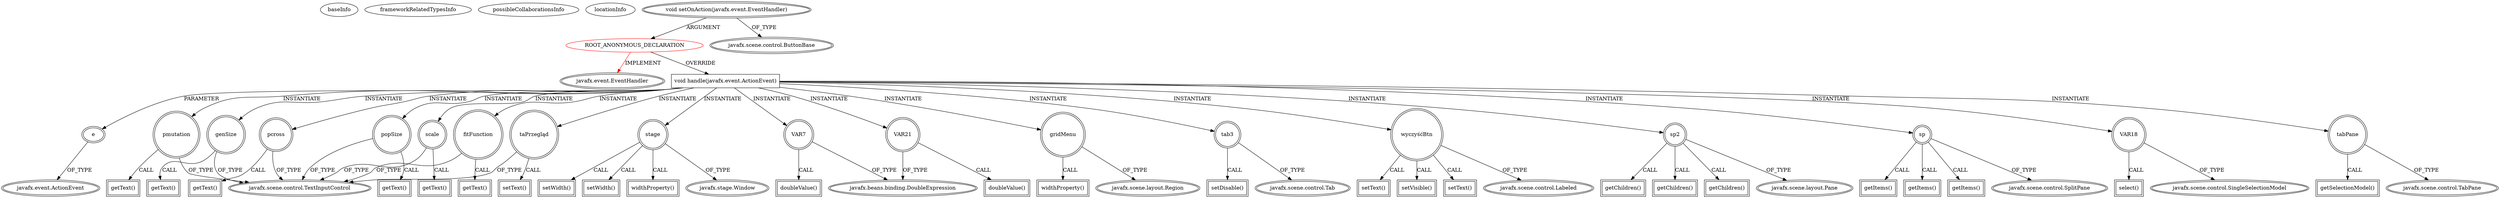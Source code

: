 digraph {
baseInfo[graphId=1093,category="extension_graph",isAnonymous=true,possibleRelation=false]
frameworkRelatedTypesInfo[0="javafx.event.EventHandler"]
possibleCollaborationsInfo[]
locationInfo[projectName="Posejdon23-GeneticAlgorithm",filePath="/Posejdon23-GeneticAlgorithm/GeneticAlgorithm-master/AG/src/ag1/Main.java",contextSignature="void start(javafx.stage.Stage)",graphId="1093"]
0[label="ROOT_ANONYMOUS_DECLARATION",vertexType="ROOT_ANONYMOUS_DECLARATION",isFrameworkType=false,color=red]
1[label="javafx.event.EventHandler",vertexType="FRAMEWORK_INTERFACE_TYPE",isFrameworkType=true,peripheries=2]
2[label="void setOnAction(javafx.event.EventHandler)",vertexType="OUTSIDE_CALL",isFrameworkType=true,peripheries=2]
3[label="javafx.scene.control.ButtonBase",vertexType="FRAMEWORK_CLASS_TYPE",isFrameworkType=true,peripheries=2]
4[label="void handle(javafx.event.ActionEvent)",vertexType="OVERRIDING_METHOD_DECLARATION",isFrameworkType=false,shape=box]
5[label="e",vertexType="PARAMETER_DECLARATION",isFrameworkType=true,peripheries=2]
6[label="javafx.event.ActionEvent",vertexType="FRAMEWORK_CLASS_TYPE",isFrameworkType=true,peripheries=2]
7[label="popSize",vertexType="VARIABLE_EXPRESION",isFrameworkType=true,peripheries=2,shape=circle]
9[label="javafx.scene.control.TextInputControl",vertexType="FRAMEWORK_CLASS_TYPE",isFrameworkType=true,peripheries=2]
8[label="getText()",vertexType="INSIDE_CALL",isFrameworkType=true,peripheries=2,shape=box]
10[label="genSize",vertexType="VARIABLE_EXPRESION",isFrameworkType=true,peripheries=2,shape=circle]
11[label="getText()",vertexType="INSIDE_CALL",isFrameworkType=true,peripheries=2,shape=box]
13[label="pcross",vertexType="VARIABLE_EXPRESION",isFrameworkType=true,peripheries=2,shape=circle]
14[label="getText()",vertexType="INSIDE_CALL",isFrameworkType=true,peripheries=2,shape=box]
16[label="pmutation",vertexType="VARIABLE_EXPRESION",isFrameworkType=true,peripheries=2,shape=circle]
17[label="getText()",vertexType="INSIDE_CALL",isFrameworkType=true,peripheries=2,shape=box]
19[label="scale",vertexType="VARIABLE_EXPRESION",isFrameworkType=true,peripheries=2,shape=circle]
20[label="getText()",vertexType="INSIDE_CALL",isFrameworkType=true,peripheries=2,shape=box]
22[label="fitFunction",vertexType="VARIABLE_EXPRESION",isFrameworkType=true,peripheries=2,shape=circle]
23[label="getText()",vertexType="INSIDE_CALL",isFrameworkType=true,peripheries=2,shape=box]
25[label="stage",vertexType="VARIABLE_EXPRESION",isFrameworkType=true,peripheries=2,shape=circle]
27[label="javafx.stage.Window",vertexType="FRAMEWORK_CLASS_TYPE",isFrameworkType=true,peripheries=2]
26[label="setWidth()",vertexType="INSIDE_CALL",isFrameworkType=true,peripheries=2,shape=box]
28[label="VAR7",vertexType="VARIABLE_EXPRESION",isFrameworkType=true,peripheries=2,shape=circle]
30[label="javafx.beans.binding.DoubleExpression",vertexType="FRAMEWORK_CLASS_TYPE",isFrameworkType=true,peripheries=2]
29[label="doubleValue()",vertexType="INSIDE_CALL",isFrameworkType=true,peripheries=2,shape=box]
31[label="gridMenu",vertexType="VARIABLE_EXPRESION",isFrameworkType=true,peripheries=2,shape=circle]
33[label="javafx.scene.layout.Region",vertexType="FRAMEWORK_CLASS_TYPE",isFrameworkType=true,peripheries=2]
32[label="widthProperty()",vertexType="INSIDE_CALL",isFrameworkType=true,peripheries=2,shape=box]
34[label="tab3",vertexType="VARIABLE_EXPRESION",isFrameworkType=true,peripheries=2,shape=circle]
36[label="javafx.scene.control.Tab",vertexType="FRAMEWORK_CLASS_TYPE",isFrameworkType=true,peripheries=2]
35[label="setDisable()",vertexType="INSIDE_CALL",isFrameworkType=true,peripheries=2,shape=box]
37[label="wyczyśćBtn",vertexType="VARIABLE_EXPRESION",isFrameworkType=true,peripheries=2,shape=circle]
39[label="javafx.scene.control.Labeled",vertexType="FRAMEWORK_CLASS_TYPE",isFrameworkType=true,peripheries=2]
38[label="setText()",vertexType="INSIDE_CALL",isFrameworkType=true,peripheries=2,shape=box]
40[label="taPrzegląd",vertexType="VARIABLE_EXPRESION",isFrameworkType=true,peripheries=2,shape=circle]
41[label="setText()",vertexType="INSIDE_CALL",isFrameworkType=true,peripheries=2,shape=box]
44[label="setVisible()",vertexType="INSIDE_CALL",isFrameworkType=true,peripheries=2,shape=box]
45[label="sp2",vertexType="VARIABLE_EXPRESION",isFrameworkType=true,peripheries=2,shape=circle]
47[label="javafx.scene.layout.Pane",vertexType="FRAMEWORK_CLASS_TYPE",isFrameworkType=true,peripheries=2]
46[label="getChildren()",vertexType="INSIDE_CALL",isFrameworkType=true,peripheries=2,shape=box]
49[label="getChildren()",vertexType="INSIDE_CALL",isFrameworkType=true,peripheries=2,shape=box]
51[label="getChildren()",vertexType="INSIDE_CALL",isFrameworkType=true,peripheries=2,shape=box]
52[label="sp",vertexType="VARIABLE_EXPRESION",isFrameworkType=true,peripheries=2,shape=circle]
54[label="javafx.scene.control.SplitPane",vertexType="FRAMEWORK_CLASS_TYPE",isFrameworkType=true,peripheries=2]
53[label="getItems()",vertexType="INSIDE_CALL",isFrameworkType=true,peripheries=2,shape=box]
56[label="getItems()",vertexType="INSIDE_CALL",isFrameworkType=true,peripheries=2,shape=box]
57[label="VAR18",vertexType="VARIABLE_EXPRESION",isFrameworkType=true,peripheries=2,shape=circle]
59[label="javafx.scene.control.SingleSelectionModel",vertexType="FRAMEWORK_CLASS_TYPE",isFrameworkType=true,peripheries=2]
58[label="select()",vertexType="INSIDE_CALL",isFrameworkType=true,peripheries=2,shape=box]
60[label="tabPane",vertexType="VARIABLE_EXPRESION",isFrameworkType=true,peripheries=2,shape=circle]
62[label="javafx.scene.control.TabPane",vertexType="FRAMEWORK_CLASS_TYPE",isFrameworkType=true,peripheries=2]
61[label="getSelectionModel()",vertexType="INSIDE_CALL",isFrameworkType=true,peripheries=2,shape=box]
64[label="setWidth()",vertexType="INSIDE_CALL",isFrameworkType=true,peripheries=2,shape=box]
65[label="VAR21",vertexType="VARIABLE_EXPRESION",isFrameworkType=true,peripheries=2,shape=circle]
66[label="doubleValue()",vertexType="INSIDE_CALL",isFrameworkType=true,peripheries=2,shape=box]
69[label="widthProperty()",vertexType="INSIDE_CALL",isFrameworkType=true,peripheries=2,shape=box]
71[label="getItems()",vertexType="INSIDE_CALL",isFrameworkType=true,peripheries=2,shape=box]
73[label="setText()",vertexType="INSIDE_CALL",isFrameworkType=true,peripheries=2,shape=box]
0->1[label="IMPLEMENT",color=red]
2->0[label="ARGUMENT"]
2->3[label="OF_TYPE"]
0->4[label="OVERRIDE"]
5->6[label="OF_TYPE"]
4->5[label="PARAMETER"]
4->7[label="INSTANTIATE"]
7->9[label="OF_TYPE"]
7->8[label="CALL"]
4->10[label="INSTANTIATE"]
10->9[label="OF_TYPE"]
10->11[label="CALL"]
4->13[label="INSTANTIATE"]
13->9[label="OF_TYPE"]
13->14[label="CALL"]
4->16[label="INSTANTIATE"]
16->9[label="OF_TYPE"]
16->17[label="CALL"]
4->19[label="INSTANTIATE"]
19->9[label="OF_TYPE"]
19->20[label="CALL"]
4->22[label="INSTANTIATE"]
22->9[label="OF_TYPE"]
22->23[label="CALL"]
4->25[label="INSTANTIATE"]
25->27[label="OF_TYPE"]
25->26[label="CALL"]
4->28[label="INSTANTIATE"]
28->30[label="OF_TYPE"]
28->29[label="CALL"]
4->31[label="INSTANTIATE"]
31->33[label="OF_TYPE"]
31->32[label="CALL"]
4->34[label="INSTANTIATE"]
34->36[label="OF_TYPE"]
34->35[label="CALL"]
4->37[label="INSTANTIATE"]
37->39[label="OF_TYPE"]
37->38[label="CALL"]
4->40[label="INSTANTIATE"]
40->9[label="OF_TYPE"]
40->41[label="CALL"]
37->44[label="CALL"]
4->45[label="INSTANTIATE"]
45->47[label="OF_TYPE"]
45->46[label="CALL"]
45->49[label="CALL"]
45->51[label="CALL"]
4->52[label="INSTANTIATE"]
52->54[label="OF_TYPE"]
52->53[label="CALL"]
52->56[label="CALL"]
4->57[label="INSTANTIATE"]
57->59[label="OF_TYPE"]
57->58[label="CALL"]
4->60[label="INSTANTIATE"]
60->62[label="OF_TYPE"]
60->61[label="CALL"]
25->64[label="CALL"]
4->65[label="INSTANTIATE"]
65->30[label="OF_TYPE"]
65->66[label="CALL"]
25->69[label="CALL"]
52->71[label="CALL"]
37->73[label="CALL"]
}
